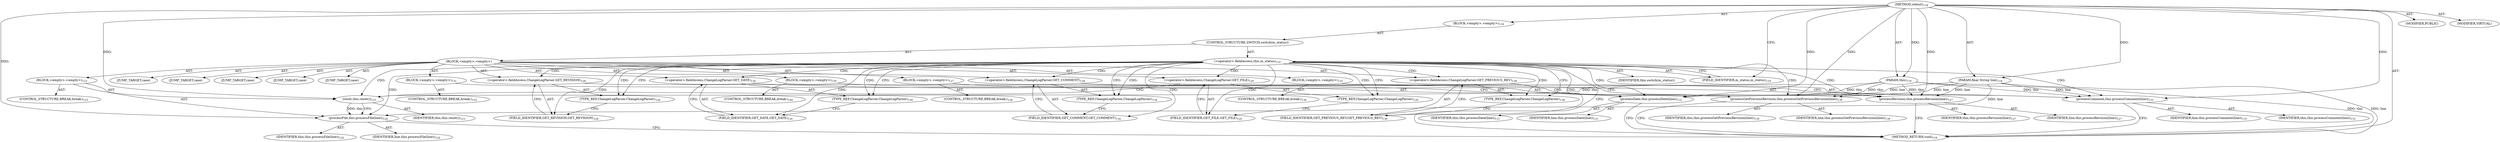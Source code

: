 digraph "stdout" {  
"111669149697" [label = <(METHOD,stdout)<SUB>118</SUB>> ]
"115964116992" [label = <(PARAM,this)<SUB>118</SUB>> ]
"115964116997" [label = <(PARAM,final String line)<SUB>118</SUB>> ]
"25769803778" [label = <(BLOCK,&lt;empty&gt;,&lt;empty&gt;)<SUB>118</SUB>> ]
"47244640257" [label = <(CONTROL_STRUCTURE,SWITCH,switch(m_status))> ]
"30064771086" [label = <(&lt;operator&gt;.fieldAccess,this.m_status)<SUB>119</SUB>> ]
"68719476755" [label = <(IDENTIFIER,this,switch(m_status))> ]
"55834574850" [label = <(FIELD_IDENTIFIER,m_status,m_status)<SUB>119</SUB>> ]
"25769803779" [label = <(BLOCK,&lt;empty&gt;,&lt;empty&gt;)> ]
"81604378624" [label = <(JUMP_TARGET,case)> ]
"30064771087" [label = <(&lt;operator&gt;.fieldAccess,ChangeLogParser.GET_FILE)<SUB>120</SUB>> ]
"180388626433" [label = <(TYPE_REF,ChangeLogParser,ChangeLogParser)<SUB>120</SUB>> ]
"55834574851" [label = <(FIELD_IDENTIFIER,GET_FILE,GET_FILE)<SUB>120</SUB>> ]
"25769803780" [label = <(BLOCK,&lt;empty&gt;,&lt;empty&gt;)<SUB>123</SUB>> ]
"30064771088" [label = <(reset,this.reset())<SUB>123</SUB>> ]
"68719476736" [label = <(IDENTIFIER,this,this.reset())<SUB>123</SUB>> ]
"30064771089" [label = <(processFile,this.processFile(line))<SUB>124</SUB>> ]
"68719476737" [label = <(IDENTIFIER,this,this.processFile(line))<SUB>124</SUB>> ]
"68719476756" [label = <(IDENTIFIER,line,this.processFile(line))<SUB>124</SUB>> ]
"47244640258" [label = <(CONTROL_STRUCTURE,BREAK,break;)<SUB>125</SUB>> ]
"81604378625" [label = <(JUMP_TARGET,case)> ]
"30064771090" [label = <(&lt;operator&gt;.fieldAccess,ChangeLogParser.GET_REVISION)<SUB>126</SUB>> ]
"180388626434" [label = <(TYPE_REF,ChangeLogParser,ChangeLogParser)<SUB>126</SUB>> ]
"55834574852" [label = <(FIELD_IDENTIFIER,GET_REVISION,GET_REVISION)<SUB>126</SUB>> ]
"25769803781" [label = <(BLOCK,&lt;empty&gt;,&lt;empty&gt;)<SUB>127</SUB>> ]
"30064771091" [label = <(processRevision,this.processRevision(line))<SUB>127</SUB>> ]
"68719476738" [label = <(IDENTIFIER,this,this.processRevision(line))<SUB>127</SUB>> ]
"68719476757" [label = <(IDENTIFIER,line,this.processRevision(line))<SUB>127</SUB>> ]
"47244640259" [label = <(CONTROL_STRUCTURE,BREAK,break;)<SUB>128</SUB>> ]
"81604378626" [label = <(JUMP_TARGET,case)> ]
"30064771092" [label = <(&lt;operator&gt;.fieldAccess,ChangeLogParser.GET_DATE)<SUB>130</SUB>> ]
"180388626435" [label = <(TYPE_REF,ChangeLogParser,ChangeLogParser)<SUB>130</SUB>> ]
"55834574853" [label = <(FIELD_IDENTIFIER,GET_DATE,GET_DATE)<SUB>130</SUB>> ]
"25769803782" [label = <(BLOCK,&lt;empty&gt;,&lt;empty&gt;)<SUB>131</SUB>> ]
"30064771093" [label = <(processDate,this.processDate(line))<SUB>131</SUB>> ]
"68719476739" [label = <(IDENTIFIER,this,this.processDate(line))<SUB>131</SUB>> ]
"68719476758" [label = <(IDENTIFIER,line,this.processDate(line))<SUB>131</SUB>> ]
"47244640260" [label = <(CONTROL_STRUCTURE,BREAK,break;)<SUB>132</SUB>> ]
"81604378627" [label = <(JUMP_TARGET,case)> ]
"30064771094" [label = <(&lt;operator&gt;.fieldAccess,ChangeLogParser.GET_COMMENT)<SUB>134</SUB>> ]
"180388626436" [label = <(TYPE_REF,ChangeLogParser,ChangeLogParser)<SUB>134</SUB>> ]
"55834574854" [label = <(FIELD_IDENTIFIER,GET_COMMENT,GET_COMMENT)<SUB>134</SUB>> ]
"25769803783" [label = <(BLOCK,&lt;empty&gt;,&lt;empty&gt;)<SUB>135</SUB>> ]
"30064771095" [label = <(processComment,this.processComment(line))<SUB>135</SUB>> ]
"68719476740" [label = <(IDENTIFIER,this,this.processComment(line))<SUB>135</SUB>> ]
"68719476759" [label = <(IDENTIFIER,line,this.processComment(line))<SUB>135</SUB>> ]
"47244640261" [label = <(CONTROL_STRUCTURE,BREAK,break;)<SUB>136</SUB>> ]
"81604378628" [label = <(JUMP_TARGET,case)> ]
"30064771096" [label = <(&lt;operator&gt;.fieldAccess,ChangeLogParser.GET_PREVIOUS_REV)<SUB>138</SUB>> ]
"180388626437" [label = <(TYPE_REF,ChangeLogParser,ChangeLogParser)<SUB>138</SUB>> ]
"55834574855" [label = <(FIELD_IDENTIFIER,GET_PREVIOUS_REV,GET_PREVIOUS_REV)<SUB>138</SUB>> ]
"25769803784" [label = <(BLOCK,&lt;empty&gt;,&lt;empty&gt;)<SUB>139</SUB>> ]
"30064771097" [label = <(processGetPreviousRevision,this.processGetPreviousRevision(line))<SUB>139</SUB>> ]
"68719476741" [label = <(IDENTIFIER,this,this.processGetPreviousRevision(line))<SUB>139</SUB>> ]
"68719476760" [label = <(IDENTIFIER,line,this.processGetPreviousRevision(line))<SUB>139</SUB>> ]
"47244640262" [label = <(CONTROL_STRUCTURE,BREAK,break;)<SUB>140</SUB>> ]
"133143986197" [label = <(MODIFIER,PUBLIC)> ]
"133143986198" [label = <(MODIFIER,VIRTUAL)> ]
"128849018881" [label = <(METHOD_RETURN,void)<SUB>118</SUB>> ]
  "111669149697" -> "115964116992"  [ label = "AST: "] 
  "111669149697" -> "115964116997"  [ label = "AST: "] 
  "111669149697" -> "25769803778"  [ label = "AST: "] 
  "111669149697" -> "133143986197"  [ label = "AST: "] 
  "111669149697" -> "133143986198"  [ label = "AST: "] 
  "111669149697" -> "128849018881"  [ label = "AST: "] 
  "25769803778" -> "47244640257"  [ label = "AST: "] 
  "47244640257" -> "30064771086"  [ label = "AST: "] 
  "47244640257" -> "25769803779"  [ label = "AST: "] 
  "30064771086" -> "68719476755"  [ label = "AST: "] 
  "30064771086" -> "55834574850"  [ label = "AST: "] 
  "25769803779" -> "81604378624"  [ label = "AST: "] 
  "25769803779" -> "30064771087"  [ label = "AST: "] 
  "25769803779" -> "25769803780"  [ label = "AST: "] 
  "25769803779" -> "81604378625"  [ label = "AST: "] 
  "25769803779" -> "30064771090"  [ label = "AST: "] 
  "25769803779" -> "25769803781"  [ label = "AST: "] 
  "25769803779" -> "81604378626"  [ label = "AST: "] 
  "25769803779" -> "30064771092"  [ label = "AST: "] 
  "25769803779" -> "25769803782"  [ label = "AST: "] 
  "25769803779" -> "81604378627"  [ label = "AST: "] 
  "25769803779" -> "30064771094"  [ label = "AST: "] 
  "25769803779" -> "25769803783"  [ label = "AST: "] 
  "25769803779" -> "81604378628"  [ label = "AST: "] 
  "25769803779" -> "30064771096"  [ label = "AST: "] 
  "25769803779" -> "25769803784"  [ label = "AST: "] 
  "30064771087" -> "180388626433"  [ label = "AST: "] 
  "30064771087" -> "55834574851"  [ label = "AST: "] 
  "25769803780" -> "30064771088"  [ label = "AST: "] 
  "25769803780" -> "30064771089"  [ label = "AST: "] 
  "25769803780" -> "47244640258"  [ label = "AST: "] 
  "30064771088" -> "68719476736"  [ label = "AST: "] 
  "30064771089" -> "68719476737"  [ label = "AST: "] 
  "30064771089" -> "68719476756"  [ label = "AST: "] 
  "30064771090" -> "180388626434"  [ label = "AST: "] 
  "30064771090" -> "55834574852"  [ label = "AST: "] 
  "25769803781" -> "30064771091"  [ label = "AST: "] 
  "25769803781" -> "47244640259"  [ label = "AST: "] 
  "30064771091" -> "68719476738"  [ label = "AST: "] 
  "30064771091" -> "68719476757"  [ label = "AST: "] 
  "30064771092" -> "180388626435"  [ label = "AST: "] 
  "30064771092" -> "55834574853"  [ label = "AST: "] 
  "25769803782" -> "30064771093"  [ label = "AST: "] 
  "25769803782" -> "47244640260"  [ label = "AST: "] 
  "30064771093" -> "68719476739"  [ label = "AST: "] 
  "30064771093" -> "68719476758"  [ label = "AST: "] 
  "30064771094" -> "180388626436"  [ label = "AST: "] 
  "30064771094" -> "55834574854"  [ label = "AST: "] 
  "25769803783" -> "30064771095"  [ label = "AST: "] 
  "25769803783" -> "47244640261"  [ label = "AST: "] 
  "30064771095" -> "68719476740"  [ label = "AST: "] 
  "30064771095" -> "68719476759"  [ label = "AST: "] 
  "30064771096" -> "180388626437"  [ label = "AST: "] 
  "30064771096" -> "55834574855"  [ label = "AST: "] 
  "25769803784" -> "30064771097"  [ label = "AST: "] 
  "25769803784" -> "47244640262"  [ label = "AST: "] 
  "30064771097" -> "68719476741"  [ label = "AST: "] 
  "30064771097" -> "68719476760"  [ label = "AST: "] 
  "30064771086" -> "128849018881"  [ label = "CFG: "] 
  "30064771086" -> "180388626433"  [ label = "CFG: "] 
  "30064771086" -> "180388626434"  [ label = "CFG: "] 
  "30064771086" -> "180388626435"  [ label = "CFG: "] 
  "30064771086" -> "180388626436"  [ label = "CFG: "] 
  "30064771086" -> "180388626437"  [ label = "CFG: "] 
  "55834574850" -> "30064771086"  [ label = "CFG: "] 
  "30064771087" -> "30064771088"  [ label = "CFG: "] 
  "30064771090" -> "30064771091"  [ label = "CFG: "] 
  "30064771092" -> "30064771093"  [ label = "CFG: "] 
  "30064771094" -> "30064771095"  [ label = "CFG: "] 
  "30064771096" -> "30064771097"  [ label = "CFG: "] 
  "180388626433" -> "55834574851"  [ label = "CFG: "] 
  "55834574851" -> "30064771087"  [ label = "CFG: "] 
  "30064771088" -> "30064771089"  [ label = "CFG: "] 
  "30064771089" -> "128849018881"  [ label = "CFG: "] 
  "180388626434" -> "55834574852"  [ label = "CFG: "] 
  "55834574852" -> "30064771090"  [ label = "CFG: "] 
  "30064771091" -> "128849018881"  [ label = "CFG: "] 
  "180388626435" -> "55834574853"  [ label = "CFG: "] 
  "55834574853" -> "30064771092"  [ label = "CFG: "] 
  "30064771093" -> "128849018881"  [ label = "CFG: "] 
  "180388626436" -> "55834574854"  [ label = "CFG: "] 
  "55834574854" -> "30064771094"  [ label = "CFG: "] 
  "30064771095" -> "128849018881"  [ label = "CFG: "] 
  "180388626437" -> "55834574855"  [ label = "CFG: "] 
  "55834574855" -> "30064771096"  [ label = "CFG: "] 
  "30064771097" -> "128849018881"  [ label = "CFG: "] 
  "111669149697" -> "55834574850"  [ label = "CFG: "] 
  "115964116992" -> "128849018881"  [ label = "DDG: this"] 
  "115964116997" -> "128849018881"  [ label = "DDG: line"] 
  "111669149697" -> "115964116992"  [ label = "DDG: "] 
  "111669149697" -> "115964116997"  [ label = "DDG: "] 
  "115964116992" -> "30064771088"  [ label = "DDG: this"] 
  "111669149697" -> "30064771088"  [ label = "DDG: "] 
  "30064771088" -> "30064771089"  [ label = "DDG: this"] 
  "111669149697" -> "30064771089"  [ label = "DDG: "] 
  "115964116997" -> "30064771089"  [ label = "DDG: line"] 
  "115964116992" -> "30064771091"  [ label = "DDG: this"] 
  "111669149697" -> "30064771091"  [ label = "DDG: "] 
  "115964116997" -> "30064771091"  [ label = "DDG: line"] 
  "115964116992" -> "30064771093"  [ label = "DDG: this"] 
  "111669149697" -> "30064771093"  [ label = "DDG: "] 
  "115964116997" -> "30064771093"  [ label = "DDG: line"] 
  "115964116992" -> "30064771095"  [ label = "DDG: this"] 
  "111669149697" -> "30064771095"  [ label = "DDG: "] 
  "115964116997" -> "30064771095"  [ label = "DDG: line"] 
  "115964116992" -> "30064771097"  [ label = "DDG: this"] 
  "111669149697" -> "30064771097"  [ label = "DDG: "] 
  "115964116997" -> "30064771097"  [ label = "DDG: line"] 
  "30064771086" -> "55834574851"  [ label = "CDG: "] 
  "30064771086" -> "180388626433"  [ label = "CDG: "] 
  "30064771086" -> "55834574852"  [ label = "CDG: "] 
  "30064771086" -> "180388626434"  [ label = "CDG: "] 
  "30064771086" -> "55834574853"  [ label = "CDG: "] 
  "30064771086" -> "180388626435"  [ label = "CDG: "] 
  "30064771086" -> "55834574854"  [ label = "CDG: "] 
  "30064771086" -> "180388626436"  [ label = "CDG: "] 
  "30064771086" -> "55834574855"  [ label = "CDG: "] 
  "30064771086" -> "180388626437"  [ label = "CDG: "] 
  "30064771086" -> "30064771087"  [ label = "CDG: "] 
  "30064771086" -> "30064771088"  [ label = "CDG: "] 
  "30064771086" -> "30064771089"  [ label = "CDG: "] 
  "30064771086" -> "30064771090"  [ label = "CDG: "] 
  "30064771086" -> "30064771091"  [ label = "CDG: "] 
  "30064771086" -> "30064771092"  [ label = "CDG: "] 
  "30064771086" -> "30064771093"  [ label = "CDG: "] 
  "30064771086" -> "30064771094"  [ label = "CDG: "] 
  "30064771086" -> "30064771095"  [ label = "CDG: "] 
  "30064771086" -> "30064771096"  [ label = "CDG: "] 
  "30064771086" -> "30064771097"  [ label = "CDG: "] 
}
